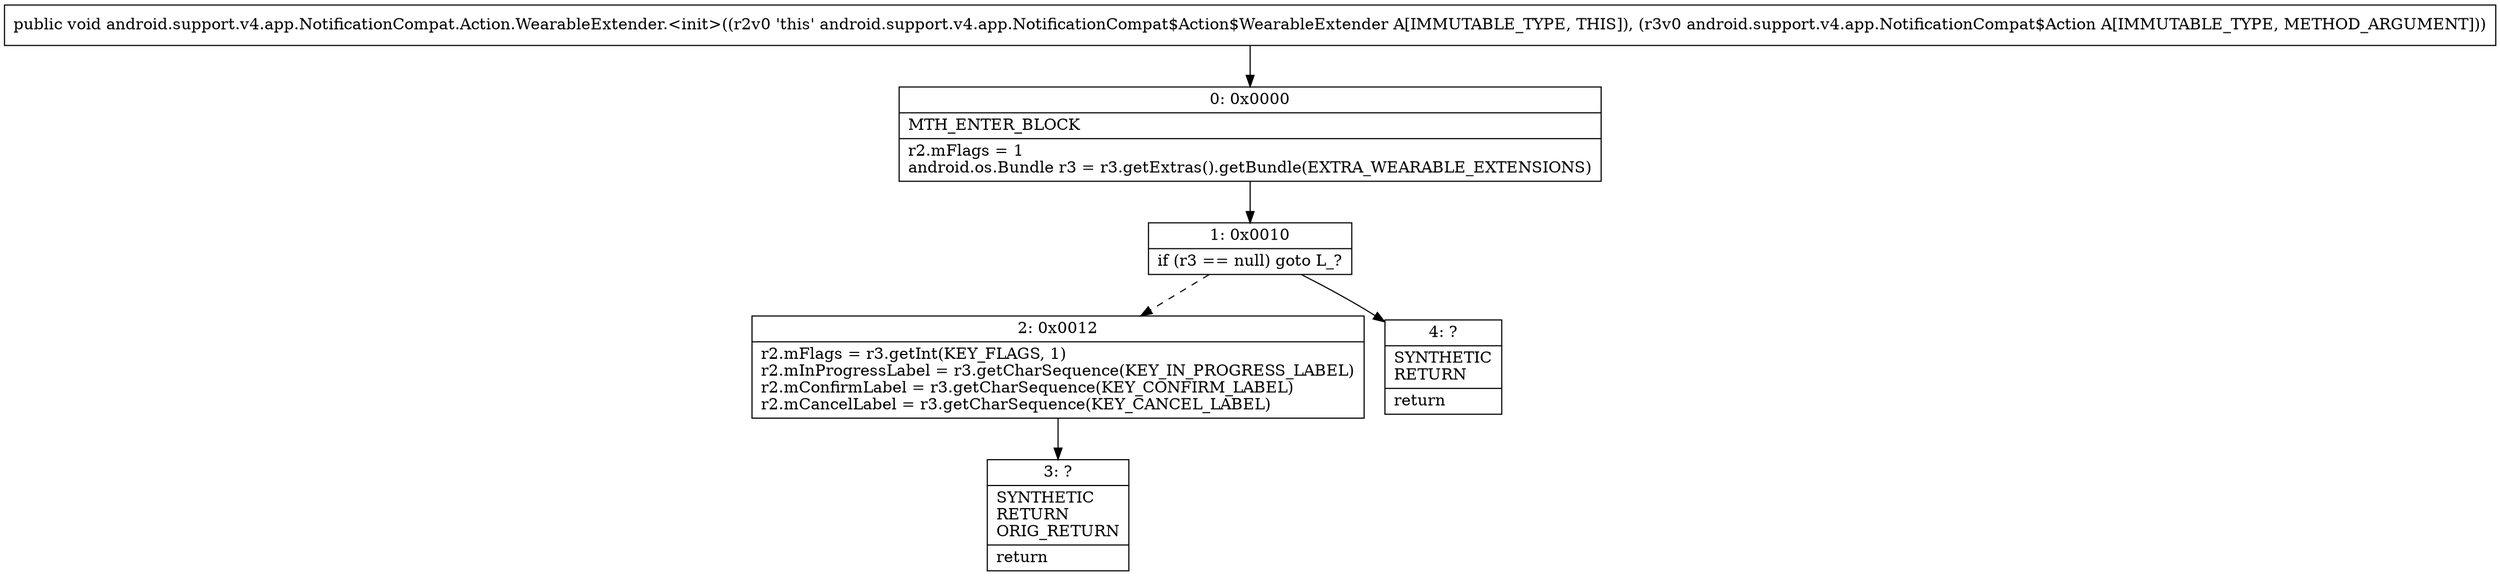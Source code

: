digraph "CFG forandroid.support.v4.app.NotificationCompat.Action.WearableExtender.\<init\>(Landroid\/support\/v4\/app\/NotificationCompat$Action;)V" {
Node_0 [shape=record,label="{0\:\ 0x0000|MTH_ENTER_BLOCK\l|r2.mFlags = 1\landroid.os.Bundle r3 = r3.getExtras().getBundle(EXTRA_WEARABLE_EXTENSIONS)\l}"];
Node_1 [shape=record,label="{1\:\ 0x0010|if (r3 == null) goto L_?\l}"];
Node_2 [shape=record,label="{2\:\ 0x0012|r2.mFlags = r3.getInt(KEY_FLAGS, 1)\lr2.mInProgressLabel = r3.getCharSequence(KEY_IN_PROGRESS_LABEL)\lr2.mConfirmLabel = r3.getCharSequence(KEY_CONFIRM_LABEL)\lr2.mCancelLabel = r3.getCharSequence(KEY_CANCEL_LABEL)\l}"];
Node_3 [shape=record,label="{3\:\ ?|SYNTHETIC\lRETURN\lORIG_RETURN\l|return\l}"];
Node_4 [shape=record,label="{4\:\ ?|SYNTHETIC\lRETURN\l|return\l}"];
MethodNode[shape=record,label="{public void android.support.v4.app.NotificationCompat.Action.WearableExtender.\<init\>((r2v0 'this' android.support.v4.app.NotificationCompat$Action$WearableExtender A[IMMUTABLE_TYPE, THIS]), (r3v0 android.support.v4.app.NotificationCompat$Action A[IMMUTABLE_TYPE, METHOD_ARGUMENT])) }"];
MethodNode -> Node_0;
Node_0 -> Node_1;
Node_1 -> Node_2[style=dashed];
Node_1 -> Node_4;
Node_2 -> Node_3;
}

